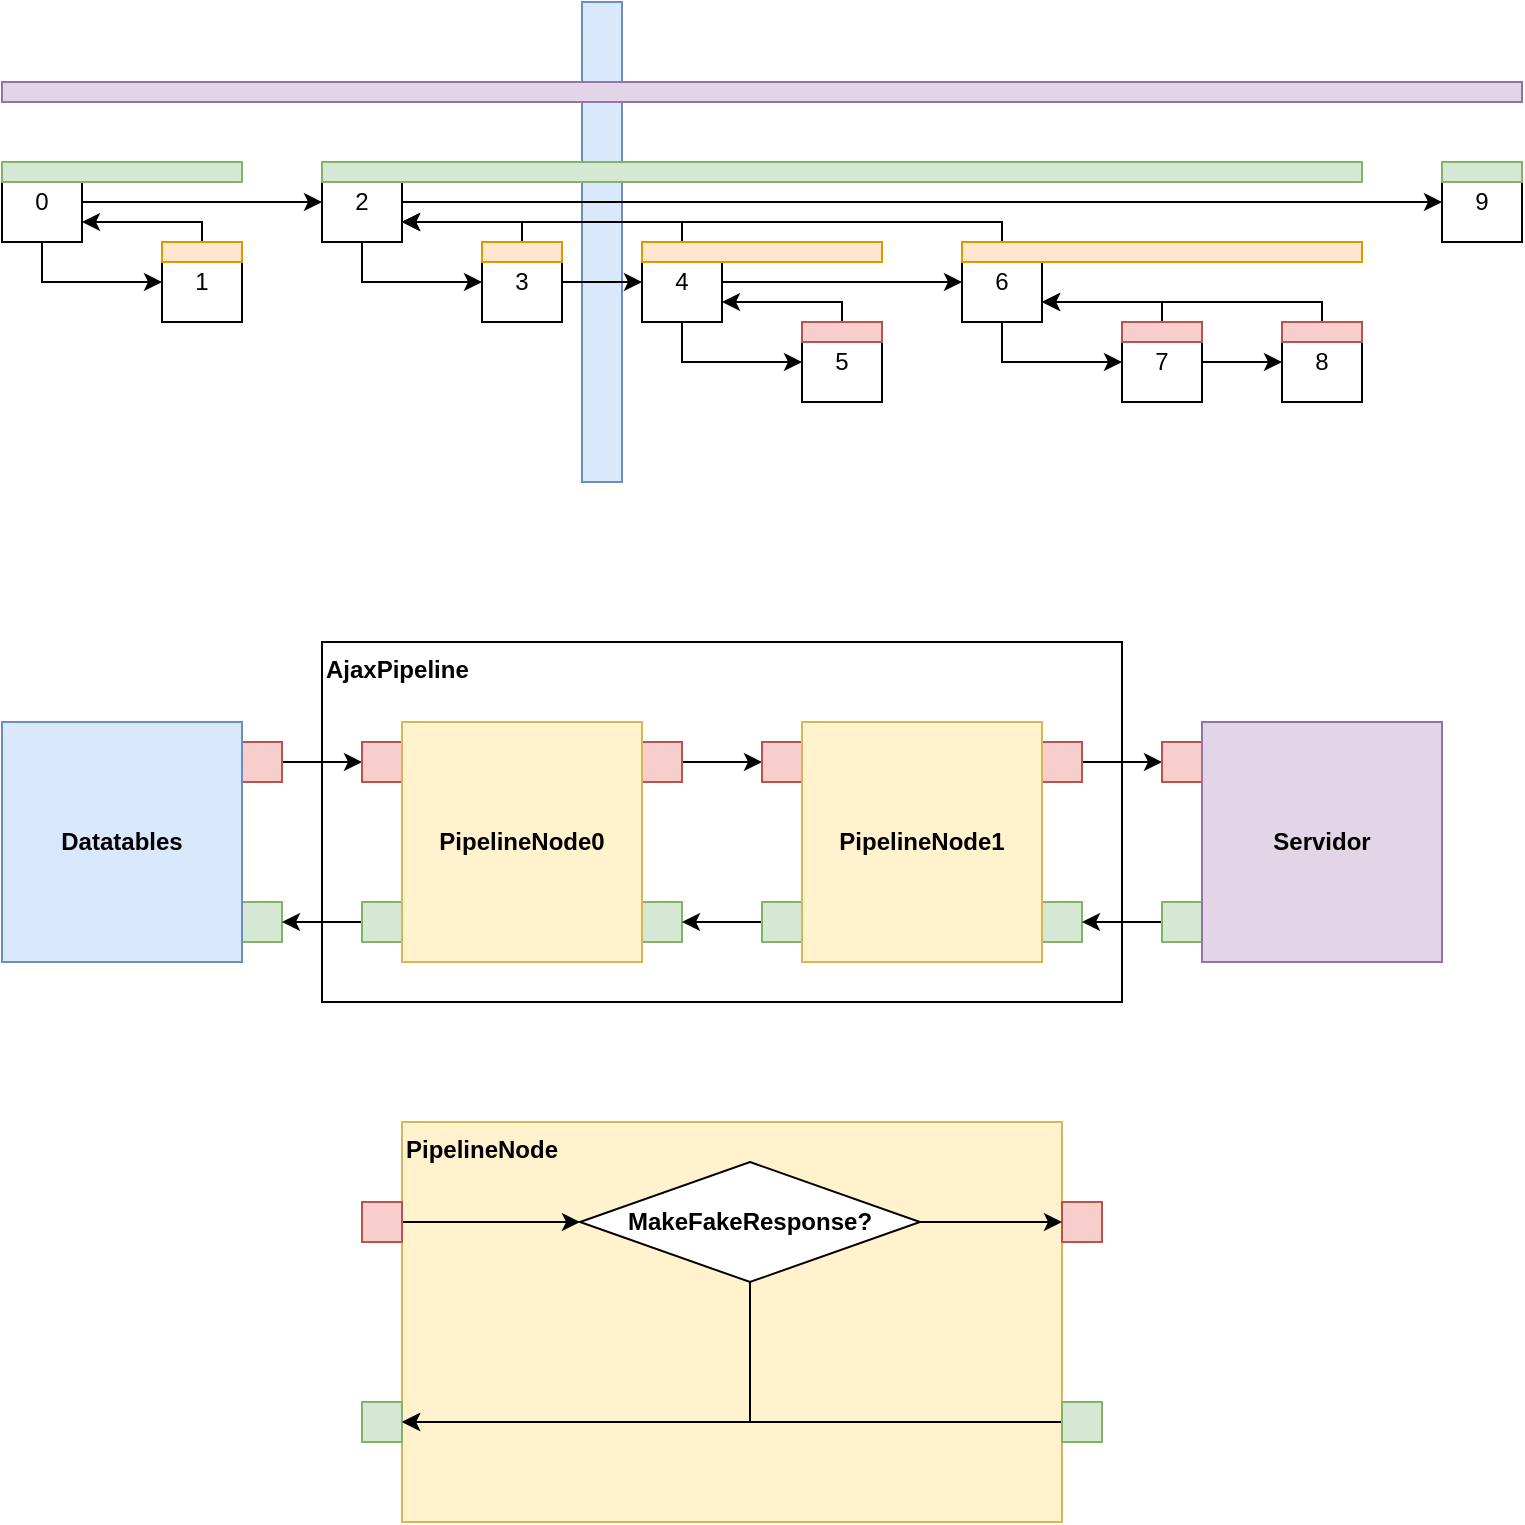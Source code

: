 <mxfile version="14.6.6" type="github">
  <diagram id="irB2v04NACGP2dBbuSmz" name="Page-1">
    <mxGraphModel dx="599" dy="343" grid="1" gridSize="10" guides="1" tooltips="1" connect="1" arrows="1" fold="1" page="1" pageScale="1" pageWidth="827" pageHeight="1169" math="0" shadow="0">
      <root>
        <mxCell id="0" />
        <mxCell id="1" parent="0" />
        <mxCell id="42SlKrIPYoTbg7gqpLMP-43" value="&lt;b&gt;AjaxPipeline&lt;/b&gt;" style="rounded=0;whiteSpace=wrap;html=1;align=left;verticalAlign=top;" vertex="1" parent="1">
          <mxGeometry x="200" y="320" width="400" height="180" as="geometry" />
        </mxCell>
        <mxCell id="koz-F7RfOrb6fmqKRFEv-27" value="" style="rounded=0;whiteSpace=wrap;html=1;fillColor=#dae8fc;strokeColor=#6c8ebf;" parent="1" vertex="1">
          <mxGeometry x="330" width="20" height="240" as="geometry" />
        </mxCell>
        <mxCell id="koz-F7RfOrb6fmqKRFEv-3" style="edgeStyle=orthogonalEdgeStyle;rounded=0;orthogonalLoop=1;jettySize=auto;html=1;entryX=0;entryY=0.5;entryDx=0;entryDy=0;" parent="1" source="koz-F7RfOrb6fmqKRFEv-1" target="koz-F7RfOrb6fmqKRFEv-2" edge="1">
          <mxGeometry relative="1" as="geometry">
            <Array as="points">
              <mxPoint x="60" y="140" />
            </Array>
          </mxGeometry>
        </mxCell>
        <mxCell id="koz-F7RfOrb6fmqKRFEv-6" style="edgeStyle=orthogonalEdgeStyle;rounded=0;orthogonalLoop=1;jettySize=auto;html=1;entryX=0;entryY=0.5;entryDx=0;entryDy=0;" parent="1" source="koz-F7RfOrb6fmqKRFEv-1" target="koz-F7RfOrb6fmqKRFEv-4" edge="1">
          <mxGeometry relative="1" as="geometry" />
        </mxCell>
        <mxCell id="koz-F7RfOrb6fmqKRFEv-1" value="0" style="rounded=0;whiteSpace=wrap;html=1;" parent="1" vertex="1">
          <mxGeometry x="40" y="80" width="40" height="40" as="geometry" />
        </mxCell>
        <mxCell id="koz-F7RfOrb6fmqKRFEv-5" style="edgeStyle=orthogonalEdgeStyle;rounded=0;orthogonalLoop=1;jettySize=auto;html=1;entryX=1;entryY=0.75;entryDx=0;entryDy=0;" parent="1" source="koz-F7RfOrb6fmqKRFEv-2" target="koz-F7RfOrb6fmqKRFEv-1" edge="1">
          <mxGeometry relative="1" as="geometry">
            <Array as="points">
              <mxPoint x="140" y="110" />
            </Array>
          </mxGeometry>
        </mxCell>
        <mxCell id="koz-F7RfOrb6fmqKRFEv-2" value="1" style="rounded=0;whiteSpace=wrap;html=1;" parent="1" vertex="1">
          <mxGeometry x="120" y="120" width="40" height="40" as="geometry" />
        </mxCell>
        <mxCell id="koz-F7RfOrb6fmqKRFEv-16" style="edgeStyle=orthogonalEdgeStyle;rounded=0;orthogonalLoop=1;jettySize=auto;html=1;entryX=0;entryY=0.5;entryDx=0;entryDy=0;exitX=0.5;exitY=1;exitDx=0;exitDy=0;" parent="1" source="koz-F7RfOrb6fmqKRFEv-4" target="koz-F7RfOrb6fmqKRFEv-7" edge="1">
          <mxGeometry relative="1" as="geometry" />
        </mxCell>
        <mxCell id="koz-F7RfOrb6fmqKRFEv-26" style="edgeStyle=orthogonalEdgeStyle;rounded=0;orthogonalLoop=1;jettySize=auto;html=1;entryX=0;entryY=0.5;entryDx=0;entryDy=0;" parent="1" source="koz-F7RfOrb6fmqKRFEv-4" target="koz-F7RfOrb6fmqKRFEv-19" edge="1">
          <mxGeometry relative="1" as="geometry" />
        </mxCell>
        <mxCell id="koz-F7RfOrb6fmqKRFEv-4" value="2" style="rounded=0;whiteSpace=wrap;html=1;" parent="1" vertex="1">
          <mxGeometry x="200" y="80" width="40" height="40" as="geometry" />
        </mxCell>
        <mxCell id="koz-F7RfOrb6fmqKRFEv-13" style="edgeStyle=orthogonalEdgeStyle;rounded=0;orthogonalLoop=1;jettySize=auto;html=1;entryX=1;entryY=0.75;entryDx=0;entryDy=0;" parent="1" source="koz-F7RfOrb6fmqKRFEv-7" target="koz-F7RfOrb6fmqKRFEv-4" edge="1">
          <mxGeometry relative="1" as="geometry">
            <Array as="points">
              <mxPoint x="300" y="110" />
            </Array>
          </mxGeometry>
        </mxCell>
        <mxCell id="koz-F7RfOrb6fmqKRFEv-17" style="edgeStyle=orthogonalEdgeStyle;rounded=0;orthogonalLoop=1;jettySize=auto;html=1;entryX=0;entryY=0.5;entryDx=0;entryDy=0;" parent="1" source="koz-F7RfOrb6fmqKRFEv-7" target="koz-F7RfOrb6fmqKRFEv-8" edge="1">
          <mxGeometry relative="1" as="geometry" />
        </mxCell>
        <mxCell id="koz-F7RfOrb6fmqKRFEv-7" value="3" style="rounded=0;whiteSpace=wrap;html=1;" parent="1" vertex="1">
          <mxGeometry x="280" y="120" width="40" height="40" as="geometry" />
        </mxCell>
        <mxCell id="koz-F7RfOrb6fmqKRFEv-14" style="edgeStyle=orthogonalEdgeStyle;rounded=0;orthogonalLoop=1;jettySize=auto;html=1;entryX=1;entryY=0.75;entryDx=0;entryDy=0;" parent="1" source="koz-F7RfOrb6fmqKRFEv-8" target="koz-F7RfOrb6fmqKRFEv-4" edge="1">
          <mxGeometry relative="1" as="geometry">
            <Array as="points">
              <mxPoint x="380" y="110" />
            </Array>
          </mxGeometry>
        </mxCell>
        <mxCell id="koz-F7RfOrb6fmqKRFEv-18" style="edgeStyle=orthogonalEdgeStyle;rounded=0;orthogonalLoop=1;jettySize=auto;html=1;entryX=0;entryY=0.5;entryDx=0;entryDy=0;" parent="1" source="koz-F7RfOrb6fmqKRFEv-8" target="koz-F7RfOrb6fmqKRFEv-10" edge="1">
          <mxGeometry relative="1" as="geometry" />
        </mxCell>
        <mxCell id="koz-F7RfOrb6fmqKRFEv-21" style="edgeStyle=orthogonalEdgeStyle;rounded=0;orthogonalLoop=1;jettySize=auto;html=1;entryX=0;entryY=0.5;entryDx=0;entryDy=0;" parent="1" source="koz-F7RfOrb6fmqKRFEv-8" target="koz-F7RfOrb6fmqKRFEv-9" edge="1">
          <mxGeometry relative="1" as="geometry">
            <Array as="points">
              <mxPoint x="380" y="180" />
            </Array>
          </mxGeometry>
        </mxCell>
        <mxCell id="koz-F7RfOrb6fmqKRFEv-8" value="4" style="rounded=0;whiteSpace=wrap;html=1;" parent="1" vertex="1">
          <mxGeometry x="360" y="120" width="40" height="40" as="geometry" />
        </mxCell>
        <mxCell id="koz-F7RfOrb6fmqKRFEv-20" style="edgeStyle=orthogonalEdgeStyle;rounded=0;orthogonalLoop=1;jettySize=auto;html=1;entryX=1;entryY=0.75;entryDx=0;entryDy=0;" parent="1" source="koz-F7RfOrb6fmqKRFEv-9" target="koz-F7RfOrb6fmqKRFEv-8" edge="1">
          <mxGeometry relative="1" as="geometry">
            <Array as="points">
              <mxPoint x="460" y="150" />
            </Array>
          </mxGeometry>
        </mxCell>
        <mxCell id="koz-F7RfOrb6fmqKRFEv-9" value="5" style="rounded=0;whiteSpace=wrap;html=1;" parent="1" vertex="1">
          <mxGeometry x="440" y="160" width="40" height="40" as="geometry" />
        </mxCell>
        <mxCell id="koz-F7RfOrb6fmqKRFEv-15" style="edgeStyle=orthogonalEdgeStyle;rounded=0;orthogonalLoop=1;jettySize=auto;html=1;entryX=1;entryY=0.75;entryDx=0;entryDy=0;" parent="1" source="koz-F7RfOrb6fmqKRFEv-10" target="koz-F7RfOrb6fmqKRFEv-4" edge="1">
          <mxGeometry relative="1" as="geometry">
            <Array as="points">
              <mxPoint x="540" y="110" />
            </Array>
          </mxGeometry>
        </mxCell>
        <mxCell id="koz-F7RfOrb6fmqKRFEv-24" style="edgeStyle=orthogonalEdgeStyle;rounded=0;orthogonalLoop=1;jettySize=auto;html=1;entryX=0;entryY=0.5;entryDx=0;entryDy=0;" parent="1" source="koz-F7RfOrb6fmqKRFEv-10" target="koz-F7RfOrb6fmqKRFEv-11" edge="1">
          <mxGeometry relative="1" as="geometry">
            <Array as="points">
              <mxPoint x="540" y="180" />
            </Array>
          </mxGeometry>
        </mxCell>
        <mxCell id="koz-F7RfOrb6fmqKRFEv-10" value="6" style="rounded=0;whiteSpace=wrap;html=1;" parent="1" vertex="1">
          <mxGeometry x="520" y="120" width="40" height="40" as="geometry" />
        </mxCell>
        <mxCell id="koz-F7RfOrb6fmqKRFEv-22" style="edgeStyle=orthogonalEdgeStyle;rounded=0;orthogonalLoop=1;jettySize=auto;html=1;entryX=1;entryY=0.75;entryDx=0;entryDy=0;" parent="1" source="koz-F7RfOrb6fmqKRFEv-11" target="koz-F7RfOrb6fmqKRFEv-10" edge="1">
          <mxGeometry relative="1" as="geometry">
            <Array as="points">
              <mxPoint x="620" y="150" />
            </Array>
          </mxGeometry>
        </mxCell>
        <mxCell id="koz-F7RfOrb6fmqKRFEv-25" style="edgeStyle=orthogonalEdgeStyle;rounded=0;orthogonalLoop=1;jettySize=auto;html=1;entryX=0;entryY=0.5;entryDx=0;entryDy=0;" parent="1" source="koz-F7RfOrb6fmqKRFEv-11" target="koz-F7RfOrb6fmqKRFEv-12" edge="1">
          <mxGeometry relative="1" as="geometry" />
        </mxCell>
        <mxCell id="koz-F7RfOrb6fmqKRFEv-11" value="7" style="rounded=0;whiteSpace=wrap;html=1;" parent="1" vertex="1">
          <mxGeometry x="600" y="160" width="40" height="40" as="geometry" />
        </mxCell>
        <mxCell id="koz-F7RfOrb6fmqKRFEv-23" style="edgeStyle=orthogonalEdgeStyle;rounded=0;orthogonalLoop=1;jettySize=auto;html=1;entryX=1;entryY=0.75;entryDx=0;entryDy=0;" parent="1" source="koz-F7RfOrb6fmqKRFEv-12" target="koz-F7RfOrb6fmqKRFEv-10" edge="1">
          <mxGeometry relative="1" as="geometry">
            <Array as="points">
              <mxPoint x="700" y="150" />
            </Array>
          </mxGeometry>
        </mxCell>
        <mxCell id="koz-F7RfOrb6fmqKRFEv-12" value="8" style="rounded=0;whiteSpace=wrap;html=1;" parent="1" vertex="1">
          <mxGeometry x="680" y="160" width="40" height="40" as="geometry" />
        </mxCell>
        <mxCell id="koz-F7RfOrb6fmqKRFEv-19" value="9" style="rounded=0;whiteSpace=wrap;html=1;" parent="1" vertex="1">
          <mxGeometry x="760" y="80" width="40" height="40" as="geometry" />
        </mxCell>
        <mxCell id="koz-F7RfOrb6fmqKRFEv-28" value="" style="rounded=0;whiteSpace=wrap;html=1;fillColor=#d5e8d4;strokeColor=#82b366;" parent="1" vertex="1">
          <mxGeometry x="200" y="80" width="520" height="10" as="geometry" />
        </mxCell>
        <mxCell id="koz-F7RfOrb6fmqKRFEv-29" value="" style="rounded=0;whiteSpace=wrap;html=1;fillColor=#ffe6cc;strokeColor=#d79b00;" parent="1" vertex="1">
          <mxGeometry x="280" y="120" width="40" height="10" as="geometry" />
        </mxCell>
        <mxCell id="koz-F7RfOrb6fmqKRFEv-30" value="" style="rounded=0;whiteSpace=wrap;html=1;fillColor=#ffe6cc;strokeColor=#d79b00;" parent="1" vertex="1">
          <mxGeometry x="360" y="120" width="120" height="10" as="geometry" />
        </mxCell>
        <mxCell id="koz-F7RfOrb6fmqKRFEv-31" value="" style="rounded=0;whiteSpace=wrap;html=1;fillColor=#f8cecc;strokeColor=#b85450;" parent="1" vertex="1">
          <mxGeometry x="440" y="160" width="40" height="10" as="geometry" />
        </mxCell>
        <mxCell id="koz-F7RfOrb6fmqKRFEv-32" value="" style="rounded=0;whiteSpace=wrap;html=1;fillColor=#ffe6cc;strokeColor=#d79b00;" parent="1" vertex="1">
          <mxGeometry x="520" y="120" width="200" height="10" as="geometry" />
        </mxCell>
        <mxCell id="koz-F7RfOrb6fmqKRFEv-33" value="" style="rounded=0;whiteSpace=wrap;html=1;fillColor=#f8cecc;strokeColor=#b85450;" parent="1" vertex="1">
          <mxGeometry x="600" y="160" width="40" height="10" as="geometry" />
        </mxCell>
        <mxCell id="koz-F7RfOrb6fmqKRFEv-34" value="" style="rounded=0;whiteSpace=wrap;html=1;fillColor=#f8cecc;strokeColor=#b85450;" parent="1" vertex="1">
          <mxGeometry x="680" y="160" width="40" height="10" as="geometry" />
        </mxCell>
        <mxCell id="koz-F7RfOrb6fmqKRFEv-35" value="" style="rounded=0;whiteSpace=wrap;html=1;fillColor=#ffe6cc;strokeColor=#d79b00;" parent="1" vertex="1">
          <mxGeometry x="120" y="120" width="40" height="10" as="geometry" />
        </mxCell>
        <mxCell id="koz-F7RfOrb6fmqKRFEv-36" value="" style="rounded=0;whiteSpace=wrap;html=1;fillColor=#d5e8d4;strokeColor=#82b366;" parent="1" vertex="1">
          <mxGeometry x="40" y="80" width="120" height="10" as="geometry" />
        </mxCell>
        <mxCell id="koz-F7RfOrb6fmqKRFEv-37" value="" style="rounded=0;whiteSpace=wrap;html=1;fillColor=#e1d5e7;strokeColor=#9673a6;" parent="1" vertex="1">
          <mxGeometry x="40" y="40" width="760" height="10" as="geometry" />
        </mxCell>
        <mxCell id="koz-F7RfOrb6fmqKRFEv-40" value="" style="rounded=0;whiteSpace=wrap;html=1;fillColor=#d5e8d4;strokeColor=#82b366;" parent="1" vertex="1">
          <mxGeometry x="760" y="80" width="40" height="10" as="geometry" />
        </mxCell>
        <mxCell id="42SlKrIPYoTbg7gqpLMP-37" style="edgeStyle=orthogonalEdgeStyle;rounded=0;orthogonalLoop=1;jettySize=auto;html=1;" edge="1" parent="1" source="42SlKrIPYoTbg7gqpLMP-20" target="42SlKrIPYoTbg7gqpLMP-27">
          <mxGeometry relative="1" as="geometry" />
        </mxCell>
        <mxCell id="42SlKrIPYoTbg7gqpLMP-20" value="" style="rounded=0;whiteSpace=wrap;html=1;fillColor=#f8cecc;strokeColor=#b85450;" vertex="1" parent="1">
          <mxGeometry x="160" y="370" width="20" height="20" as="geometry" />
        </mxCell>
        <mxCell id="42SlKrIPYoTbg7gqpLMP-21" value="" style="rounded=0;whiteSpace=wrap;html=1;fillColor=#d5e8d4;strokeColor=#82b366;" vertex="1" parent="1">
          <mxGeometry x="160" y="450" width="20" height="20" as="geometry" />
        </mxCell>
        <mxCell id="42SlKrIPYoTbg7gqpLMP-19" value="&lt;b&gt;Datatables&lt;/b&gt;" style="rounded=0;whiteSpace=wrap;html=1;fillColor=#dae8fc;strokeColor=#6c8ebf;" vertex="1" parent="1">
          <mxGeometry x="40" y="360" width="120" height="120" as="geometry" />
        </mxCell>
        <mxCell id="42SlKrIPYoTbg7gqpLMP-38" style="edgeStyle=orthogonalEdgeStyle;rounded=0;orthogonalLoop=1;jettySize=auto;html=1;" edge="1" parent="1" source="42SlKrIPYoTbg7gqpLMP-24" target="42SlKrIPYoTbg7gqpLMP-32">
          <mxGeometry relative="1" as="geometry" />
        </mxCell>
        <mxCell id="42SlKrIPYoTbg7gqpLMP-24" value="" style="rounded=0;whiteSpace=wrap;html=1;fillColor=#f8cecc;strokeColor=#b85450;" vertex="1" parent="1">
          <mxGeometry x="360" y="370" width="20" height="20" as="geometry" />
        </mxCell>
        <mxCell id="42SlKrIPYoTbg7gqpLMP-25" value="" style="rounded=0;whiteSpace=wrap;html=1;fillColor=#d5e8d4;strokeColor=#82b366;" vertex="1" parent="1">
          <mxGeometry x="360" y="450" width="20" height="20" as="geometry" />
        </mxCell>
        <mxCell id="42SlKrIPYoTbg7gqpLMP-40" style="edgeStyle=orthogonalEdgeStyle;rounded=0;orthogonalLoop=1;jettySize=auto;html=1;" edge="1" parent="1" source="42SlKrIPYoTbg7gqpLMP-26" target="42SlKrIPYoTbg7gqpLMP-21">
          <mxGeometry relative="1" as="geometry" />
        </mxCell>
        <mxCell id="42SlKrIPYoTbg7gqpLMP-26" value="" style="rounded=0;whiteSpace=wrap;html=1;fillColor=#d5e8d4;strokeColor=#82b366;" vertex="1" parent="1">
          <mxGeometry x="220" y="450" width="20" height="20" as="geometry" />
        </mxCell>
        <mxCell id="42SlKrIPYoTbg7gqpLMP-27" value="" style="rounded=0;whiteSpace=wrap;html=1;fillColor=#f8cecc;strokeColor=#b85450;" vertex="1" parent="1">
          <mxGeometry x="220" y="370" width="20" height="20" as="geometry" />
        </mxCell>
        <mxCell id="42SlKrIPYoTbg7gqpLMP-28" value="&lt;b&gt;PipelineNode0&lt;/b&gt;" style="rounded=0;whiteSpace=wrap;html=1;fillColor=#fff2cc;strokeColor=#d6b656;" vertex="1" parent="1">
          <mxGeometry x="240" y="360" width="120" height="120" as="geometry" />
        </mxCell>
        <mxCell id="42SlKrIPYoTbg7gqpLMP-39" style="edgeStyle=orthogonalEdgeStyle;rounded=0;orthogonalLoop=1;jettySize=auto;html=1;" edge="1" parent="1" source="42SlKrIPYoTbg7gqpLMP-29" target="42SlKrIPYoTbg7gqpLMP-34">
          <mxGeometry relative="1" as="geometry" />
        </mxCell>
        <mxCell id="42SlKrIPYoTbg7gqpLMP-29" value="" style="rounded=0;whiteSpace=wrap;html=1;fillColor=#f8cecc;strokeColor=#b85450;" vertex="1" parent="1">
          <mxGeometry x="560" y="370" width="20" height="20" as="geometry" />
        </mxCell>
        <mxCell id="42SlKrIPYoTbg7gqpLMP-30" value="" style="rounded=0;whiteSpace=wrap;html=1;fillColor=#d5e8d4;strokeColor=#82b366;" vertex="1" parent="1">
          <mxGeometry x="560" y="450" width="20" height="20" as="geometry" />
        </mxCell>
        <mxCell id="42SlKrIPYoTbg7gqpLMP-41" style="edgeStyle=orthogonalEdgeStyle;rounded=0;orthogonalLoop=1;jettySize=auto;html=1;" edge="1" parent="1" source="42SlKrIPYoTbg7gqpLMP-31" target="42SlKrIPYoTbg7gqpLMP-25">
          <mxGeometry relative="1" as="geometry" />
        </mxCell>
        <mxCell id="42SlKrIPYoTbg7gqpLMP-31" value="" style="rounded=0;whiteSpace=wrap;html=1;fillColor=#d5e8d4;strokeColor=#82b366;" vertex="1" parent="1">
          <mxGeometry x="420" y="450" width="20" height="20" as="geometry" />
        </mxCell>
        <mxCell id="42SlKrIPYoTbg7gqpLMP-32" value="" style="rounded=0;whiteSpace=wrap;html=1;fillColor=#f8cecc;strokeColor=#b85450;" vertex="1" parent="1">
          <mxGeometry x="420" y="370" width="20" height="20" as="geometry" />
        </mxCell>
        <mxCell id="42SlKrIPYoTbg7gqpLMP-33" value="&lt;b&gt;PipelineNode1&lt;/b&gt;" style="rounded=0;whiteSpace=wrap;html=1;fillColor=#fff2cc;strokeColor=#d6b656;" vertex="1" parent="1">
          <mxGeometry x="440" y="360" width="120" height="120" as="geometry" />
        </mxCell>
        <mxCell id="42SlKrIPYoTbg7gqpLMP-34" value="" style="rounded=0;whiteSpace=wrap;html=1;fillColor=#f8cecc;strokeColor=#b85450;" vertex="1" parent="1">
          <mxGeometry x="620" y="370" width="20" height="20" as="geometry" />
        </mxCell>
        <mxCell id="42SlKrIPYoTbg7gqpLMP-42" style="edgeStyle=orthogonalEdgeStyle;rounded=0;orthogonalLoop=1;jettySize=auto;html=1;" edge="1" parent="1" source="42SlKrIPYoTbg7gqpLMP-35" target="42SlKrIPYoTbg7gqpLMP-30">
          <mxGeometry relative="1" as="geometry" />
        </mxCell>
        <mxCell id="42SlKrIPYoTbg7gqpLMP-35" value="" style="rounded=0;whiteSpace=wrap;html=1;fillColor=#d5e8d4;strokeColor=#82b366;" vertex="1" parent="1">
          <mxGeometry x="620" y="450" width="20" height="20" as="geometry" />
        </mxCell>
        <mxCell id="42SlKrIPYoTbg7gqpLMP-36" value="&lt;b&gt;Servidor&lt;/b&gt;" style="rounded=0;whiteSpace=wrap;html=1;fillColor=#e1d5e7;strokeColor=#9673a6;" vertex="1" parent="1">
          <mxGeometry x="640" y="360" width="120" height="120" as="geometry" />
        </mxCell>
        <mxCell id="42SlKrIPYoTbg7gqpLMP-48" value="&lt;b&gt;PipelineNode&lt;/b&gt;" style="rounded=0;whiteSpace=wrap;html=1;fillColor=#fff2cc;strokeColor=#d6b656;align=left;verticalAlign=top;" vertex="1" parent="1">
          <mxGeometry x="240" y="560" width="330" height="200" as="geometry" />
        </mxCell>
        <mxCell id="42SlKrIPYoTbg7gqpLMP-44" value="" style="rounded=0;whiteSpace=wrap;html=1;fillColor=#f8cecc;strokeColor=#b85450;" vertex="1" parent="1">
          <mxGeometry x="570" y="600" width="20" height="20" as="geometry" />
        </mxCell>
        <mxCell id="42SlKrIPYoTbg7gqpLMP-58" style="edgeStyle=orthogonalEdgeStyle;rounded=0;orthogonalLoop=1;jettySize=auto;html=1;entryX=0;entryY=0.75;entryDx=0;entryDy=0;" edge="1" parent="1" source="42SlKrIPYoTbg7gqpLMP-45" target="42SlKrIPYoTbg7gqpLMP-48">
          <mxGeometry relative="1" as="geometry">
            <Array as="points">
              <mxPoint x="560" y="710" />
              <mxPoint x="560" y="710" />
            </Array>
          </mxGeometry>
        </mxCell>
        <mxCell id="42SlKrIPYoTbg7gqpLMP-45" value="" style="rounded=0;whiteSpace=wrap;html=1;fillColor=#d5e8d4;strokeColor=#82b366;" vertex="1" parent="1">
          <mxGeometry x="570" y="700" width="20" height="20" as="geometry" />
        </mxCell>
        <mxCell id="42SlKrIPYoTbg7gqpLMP-46" value="" style="rounded=0;whiteSpace=wrap;html=1;fillColor=#d5e8d4;strokeColor=#82b366;" vertex="1" parent="1">
          <mxGeometry x="220" y="700" width="20" height="20" as="geometry" />
        </mxCell>
        <mxCell id="42SlKrIPYoTbg7gqpLMP-54" style="edgeStyle=orthogonalEdgeStyle;rounded=0;orthogonalLoop=1;jettySize=auto;html=1;entryX=0;entryY=0.5;entryDx=0;entryDy=0;" edge="1" parent="1" source="42SlKrIPYoTbg7gqpLMP-47" target="42SlKrIPYoTbg7gqpLMP-53">
          <mxGeometry relative="1" as="geometry" />
        </mxCell>
        <mxCell id="42SlKrIPYoTbg7gqpLMP-47" value="" style="rounded=0;whiteSpace=wrap;html=1;fillColor=#f8cecc;strokeColor=#b85450;" vertex="1" parent="1">
          <mxGeometry x="220" y="600" width="20" height="20" as="geometry" />
        </mxCell>
        <mxCell id="42SlKrIPYoTbg7gqpLMP-56" style="edgeStyle=orthogonalEdgeStyle;rounded=0;orthogonalLoop=1;jettySize=auto;html=1;entryX=0;entryY=0.5;entryDx=0;entryDy=0;" edge="1" parent="1" source="42SlKrIPYoTbg7gqpLMP-53" target="42SlKrIPYoTbg7gqpLMP-44">
          <mxGeometry relative="1" as="geometry">
            <Array as="points" />
          </mxGeometry>
        </mxCell>
        <mxCell id="42SlKrIPYoTbg7gqpLMP-57" style="edgeStyle=orthogonalEdgeStyle;rounded=0;orthogonalLoop=1;jettySize=auto;html=1;" edge="1" parent="1" source="42SlKrIPYoTbg7gqpLMP-53" target="42SlKrIPYoTbg7gqpLMP-46">
          <mxGeometry relative="1" as="geometry">
            <Array as="points">
              <mxPoint x="414" y="710" />
            </Array>
          </mxGeometry>
        </mxCell>
        <mxCell id="42SlKrIPYoTbg7gqpLMP-53" value="&lt;b&gt;MakeFakeResponse?&lt;/b&gt;" style="rhombus;whiteSpace=wrap;html=1;" vertex="1" parent="1">
          <mxGeometry x="329" y="580" width="170" height="60" as="geometry" />
        </mxCell>
      </root>
    </mxGraphModel>
  </diagram>
</mxfile>
